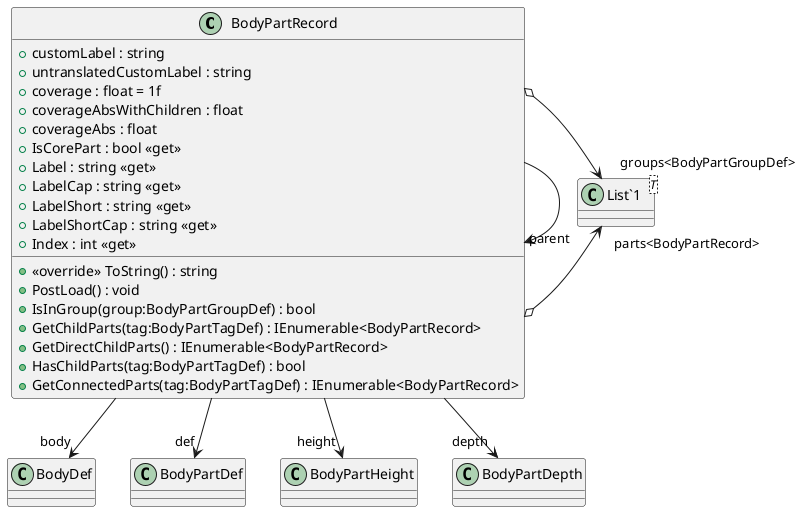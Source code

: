 @startuml
class BodyPartRecord {
    + customLabel : string
    + untranslatedCustomLabel : string
    + coverage : float = 1f
    + coverageAbsWithChildren : float
    + coverageAbs : float
    + IsCorePart : bool <<get>>
    + Label : string <<get>>
    + LabelCap : string <<get>>
    + LabelShort : string <<get>>
    + LabelShortCap : string <<get>>
    + Index : int <<get>>
    + <<override>> ToString() : string
    + PostLoad() : void
    + IsInGroup(group:BodyPartGroupDef) : bool
    + GetChildParts(tag:BodyPartTagDef) : IEnumerable<BodyPartRecord>
    + GetDirectChildParts() : IEnumerable<BodyPartRecord>
    + HasChildParts(tag:BodyPartTagDef) : bool
    + GetConnectedParts(tag:BodyPartTagDef) : IEnumerable<BodyPartRecord>
}
class "List`1"<T> {
}
BodyPartRecord --> "body" BodyDef
BodyPartRecord --> "def" BodyPartDef
BodyPartRecord o-> "parts<BodyPartRecord>" "List`1"
BodyPartRecord --> "height" BodyPartHeight
BodyPartRecord --> "depth" BodyPartDepth
BodyPartRecord o-> "groups<BodyPartGroupDef>" "List`1"
BodyPartRecord --> "parent" BodyPartRecord
@enduml
